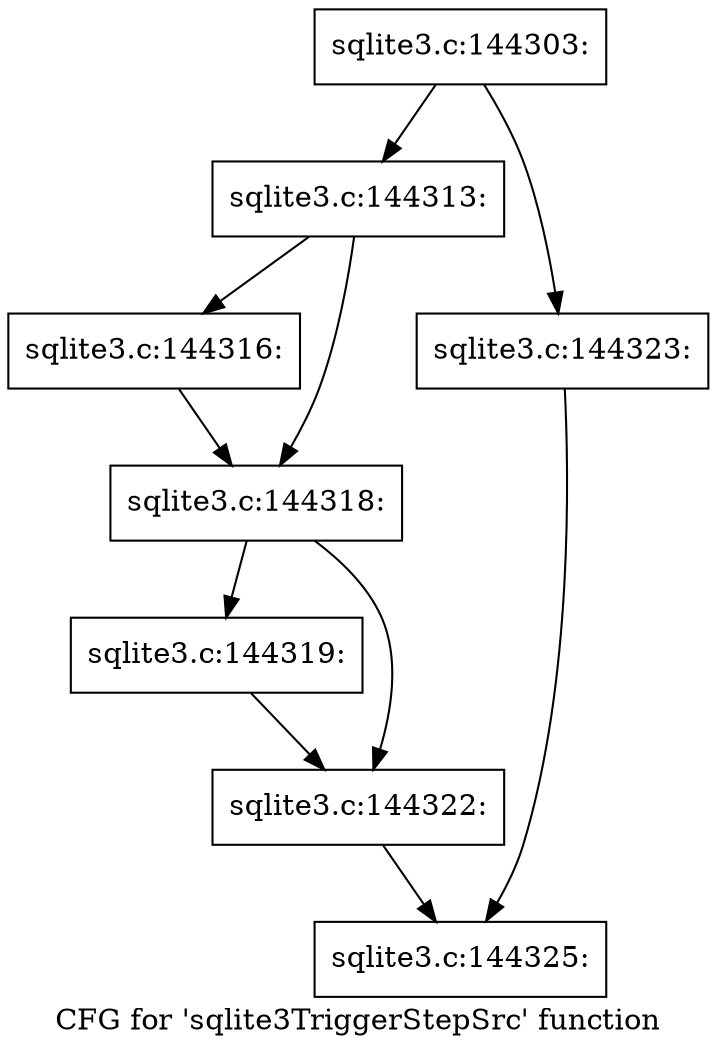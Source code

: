 digraph "CFG for 'sqlite3TriggerStepSrc' function" {
	label="CFG for 'sqlite3TriggerStepSrc' function";

	Node0x55c0f9d857c0 [shape=record,label="{sqlite3.c:144303:}"];
	Node0x55c0f9d857c0 -> Node0x55c0f9d91f40;
	Node0x55c0f9d857c0 -> Node0x55c0f9d91fe0;
	Node0x55c0f9d91f40 [shape=record,label="{sqlite3.c:144313:}"];
	Node0x55c0f9d91f40 -> Node0x55c0f9d92ed0;
	Node0x55c0f9d91f40 -> Node0x55c0f9d92f20;
	Node0x55c0f9d92ed0 [shape=record,label="{sqlite3.c:144316:}"];
	Node0x55c0f9d92ed0 -> Node0x55c0f9d92f20;
	Node0x55c0f9d92f20 [shape=record,label="{sqlite3.c:144318:}"];
	Node0x55c0f9d92f20 -> Node0x55c0f9d93c90;
	Node0x55c0f9d92f20 -> Node0x55c0f9d93ce0;
	Node0x55c0f9d93c90 [shape=record,label="{sqlite3.c:144319:}"];
	Node0x55c0f9d93c90 -> Node0x55c0f9d93ce0;
	Node0x55c0f9d93ce0 [shape=record,label="{sqlite3.c:144322:}"];
	Node0x55c0f9d93ce0 -> Node0x55c0f9d91f90;
	Node0x55c0f9d91fe0 [shape=record,label="{sqlite3.c:144323:}"];
	Node0x55c0f9d91fe0 -> Node0x55c0f9d91f90;
	Node0x55c0f9d91f90 [shape=record,label="{sqlite3.c:144325:}"];
}

